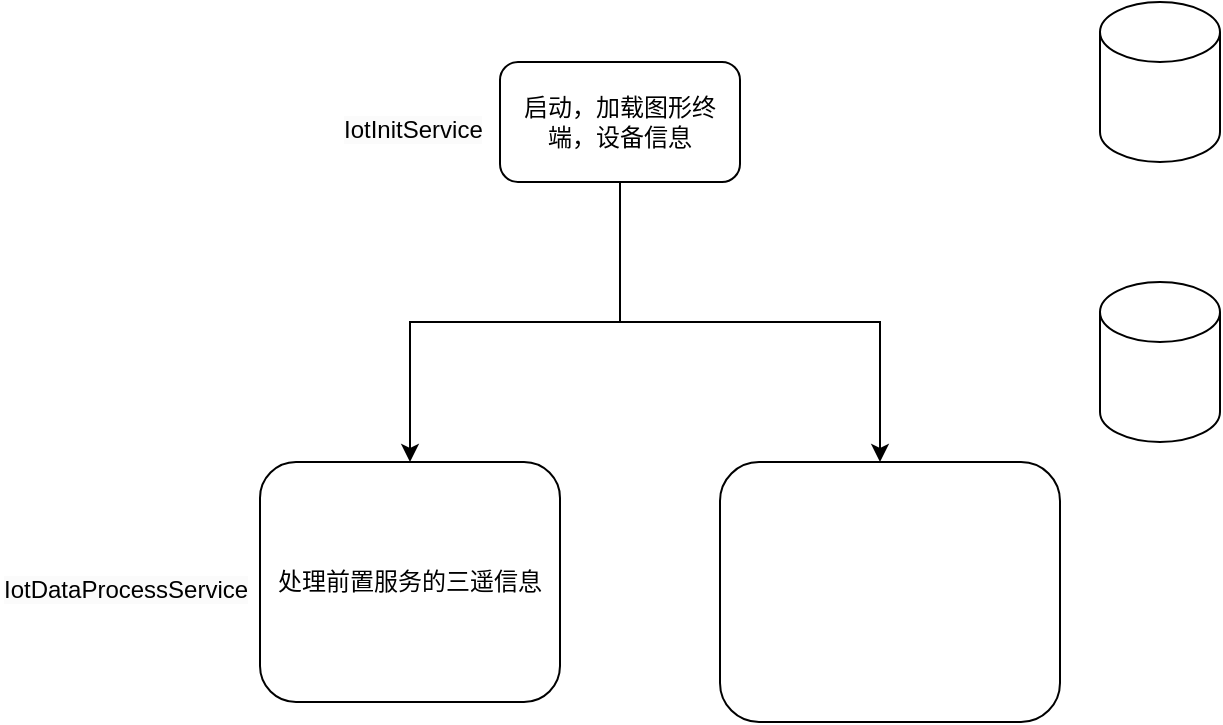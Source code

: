 <mxfile version="21.6.8" type="github">
  <diagram name="第 1 页" id="NMsL_lDyNHcSWy4lfUME">
    <mxGraphModel dx="2074" dy="1150" grid="1" gridSize="10" guides="1" tooltips="1" connect="1" arrows="1" fold="1" page="1" pageScale="1" pageWidth="827" pageHeight="1169" math="0" shadow="0">
      <root>
        <mxCell id="0" />
        <mxCell id="1" parent="0" />
        <mxCell id="5cI2Pd8nsaIfNaiC2WsI-4" value="" style="edgeStyle=orthogonalEdgeStyle;rounded=0;orthogonalLoop=1;jettySize=auto;html=1;" edge="1" parent="1" source="5cI2Pd8nsaIfNaiC2WsI-1" target="5cI2Pd8nsaIfNaiC2WsI-3">
          <mxGeometry relative="1" as="geometry" />
        </mxCell>
        <mxCell id="5cI2Pd8nsaIfNaiC2WsI-6" style="edgeStyle=orthogonalEdgeStyle;rounded=0;orthogonalLoop=1;jettySize=auto;html=1;" edge="1" parent="1">
          <mxGeometry relative="1" as="geometry">
            <mxPoint x="460" y="410" as="targetPoint" />
            <mxPoint x="330" y="270" as="sourcePoint" />
            <Array as="points">
              <mxPoint x="330" y="340" />
              <mxPoint x="460" y="340" />
            </Array>
          </mxGeometry>
        </mxCell>
        <mxCell id="5cI2Pd8nsaIfNaiC2WsI-1" value="启动，加载图形终端，设备信息" style="rounded=1;whiteSpace=wrap;html=1;" vertex="1" parent="1">
          <mxGeometry x="270" y="210" width="120" height="60" as="geometry" />
        </mxCell>
        <mxCell id="5cI2Pd8nsaIfNaiC2WsI-2" value="&lt;span style=&quot;color: rgb(0, 0, 0); font-family: Helvetica; font-size: 12px; font-style: normal; font-variant-ligatures: normal; font-variant-caps: normal; font-weight: 400; letter-spacing: normal; orphans: 2; text-align: center; text-indent: 0px; text-transform: none; widows: 2; word-spacing: 0px; -webkit-text-stroke-width: 0px; background-color: rgb(251, 251, 251); text-decoration-thickness: initial; text-decoration-style: initial; text-decoration-color: initial; float: none; display: inline !important;&quot;&gt;IotInitService&lt;/span&gt;" style="text;whiteSpace=wrap;html=1;" vertex="1" parent="1">
          <mxGeometry x="190" y="230" width="100" height="40" as="geometry" />
        </mxCell>
        <mxCell id="5cI2Pd8nsaIfNaiC2WsI-3" value="处理前置服务的三遥信息" style="whiteSpace=wrap;html=1;rounded=1;" vertex="1" parent="1">
          <mxGeometry x="150" y="410" width="150" height="120" as="geometry" />
        </mxCell>
        <mxCell id="5cI2Pd8nsaIfNaiC2WsI-5" value="&lt;span style=&quot;color: rgb(0, 0, 0); font-family: Helvetica; font-size: 12px; font-style: normal; font-variant-ligatures: normal; font-variant-caps: normal; font-weight: 400; letter-spacing: normal; orphans: 2; text-align: center; text-indent: 0px; text-transform: none; widows: 2; word-spacing: 0px; -webkit-text-stroke-width: 0px; background-color: rgb(251, 251, 251); text-decoration-thickness: initial; text-decoration-style: initial; text-decoration-color: initial; float: none; display: inline !important;&quot;&gt;IotDataProcessService&lt;/span&gt;" style="text;whiteSpace=wrap;html=1;" vertex="1" parent="1">
          <mxGeometry x="20" y="460" width="100" height="40" as="geometry" />
        </mxCell>
        <mxCell id="5cI2Pd8nsaIfNaiC2WsI-7" value="" style="shape=cylinder3;whiteSpace=wrap;html=1;boundedLbl=1;backgroundOutline=1;size=15;" vertex="1" parent="1">
          <mxGeometry x="570" y="180" width="60" height="80" as="geometry" />
        </mxCell>
        <mxCell id="5cI2Pd8nsaIfNaiC2WsI-8" value="" style="shape=cylinder3;whiteSpace=wrap;html=1;boundedLbl=1;backgroundOutline=1;size=15;" vertex="1" parent="1">
          <mxGeometry x="570" y="320" width="60" height="80" as="geometry" />
        </mxCell>
        <mxCell id="5cI2Pd8nsaIfNaiC2WsI-9" value="" style="rounded=1;whiteSpace=wrap;html=1;" vertex="1" parent="1">
          <mxGeometry x="380" y="410" width="170" height="130" as="geometry" />
        </mxCell>
      </root>
    </mxGraphModel>
  </diagram>
</mxfile>
